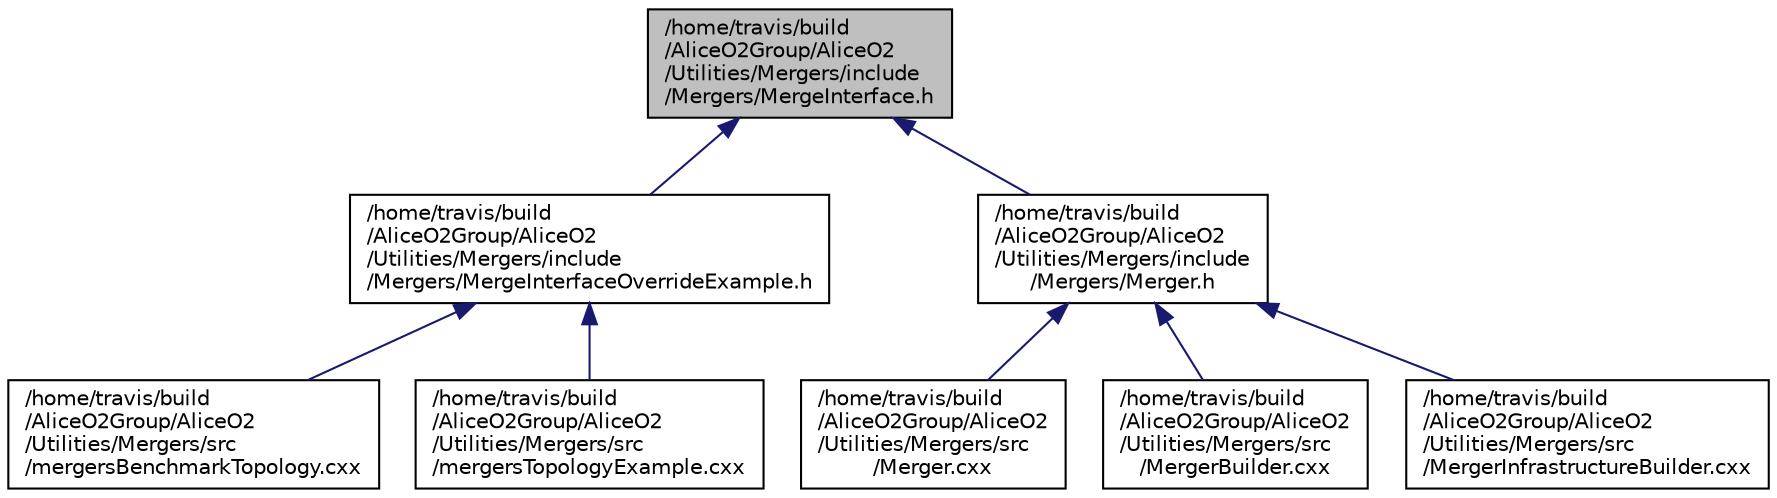 digraph "/home/travis/build/AliceO2Group/AliceO2/Utilities/Mergers/include/Mergers/MergeInterface.h"
{
 // INTERACTIVE_SVG=YES
  bgcolor="transparent";
  edge [fontname="Helvetica",fontsize="10",labelfontname="Helvetica",labelfontsize="10"];
  node [fontname="Helvetica",fontsize="10",shape=record];
  Node4 [label="/home/travis/build\l/AliceO2Group/AliceO2\l/Utilities/Mergers/include\l/Mergers/MergeInterface.h",height=0.2,width=0.4,color="black", fillcolor="grey75", style="filled", fontcolor="black"];
  Node4 -> Node5 [dir="back",color="midnightblue",fontsize="10",style="solid",fontname="Helvetica"];
  Node5 [label="/home/travis/build\l/AliceO2Group/AliceO2\l/Utilities/Mergers/include\l/Mergers/MergeInterfaceOverrideExample.h",height=0.2,width=0.4,color="black",URL="$d6/db4/MergeInterfaceOverrideExample_8h.html",tooltip="An example of overriding O2 Mergers merging interface, v0.1. "];
  Node5 -> Node6 [dir="back",color="midnightblue",fontsize="10",style="solid",fontname="Helvetica"];
  Node6 [label="/home/travis/build\l/AliceO2Group/AliceO2\l/Utilities/Mergers/src\l/mergersBenchmarkTopology.cxx",height=0.2,width=0.4,color="black",URL="$dc/daf/mergersBenchmarkTopology_8cxx.html",tooltip="This is a DPL workflow to benchmark Mergers. "];
  Node5 -> Node7 [dir="back",color="midnightblue",fontsize="10",style="solid",fontname="Helvetica"];
  Node7 [label="/home/travis/build\l/AliceO2Group/AliceO2\l/Utilities/Mergers/src\l/mergersTopologyExample.cxx",height=0.2,width=0.4,color="black",URL="$d9/de7/mergersTopologyExample_8cxx.html",tooltip="This is a DPL workflow to see Mergers in action. "];
  Node4 -> Node8 [dir="back",color="midnightblue",fontsize="10",style="solid",fontname="Helvetica"];
  Node8 [label="/home/travis/build\l/AliceO2Group/AliceO2\l/Utilities/Mergers/include\l/Mergers/Merger.h",height=0.2,width=0.4,color="black",URL="$d8/dc0/Merger_8h.html",tooltip="Definition of O2 Merger, v0.1. "];
  Node8 -> Node9 [dir="back",color="midnightblue",fontsize="10",style="solid",fontname="Helvetica"];
  Node9 [label="/home/travis/build\l/AliceO2Group/AliceO2\l/Utilities/Mergers/src\l/Merger.cxx",height=0.2,width=0.4,color="black",URL="$d6/d12/Merger_8cxx.html",tooltip="Implementation of O2 Mergers, v0.1. "];
  Node8 -> Node10 [dir="back",color="midnightblue",fontsize="10",style="solid",fontname="Helvetica"];
  Node10 [label="/home/travis/build\l/AliceO2Group/AliceO2\l/Utilities/Mergers/src\l/MergerBuilder.cxx",height=0.2,width=0.4,color="black",URL="$d8/d56/MergerBuilder_8cxx.html",tooltip="Definition of MergerBuilder for O2 Mergers. "];
  Node8 -> Node11 [dir="back",color="midnightblue",fontsize="10",style="solid",fontname="Helvetica"];
  Node11 [label="/home/travis/build\l/AliceO2Group/AliceO2\l/Utilities/Mergers/src\l/MergerInfrastructureBuilder.cxx",height=0.2,width=0.4,color="black",URL="$d4/dda/MergerInfrastructureBuilder_8cxx.html",tooltip="Definition of Mergers&#39; Infrastructure Builder. "];
}
